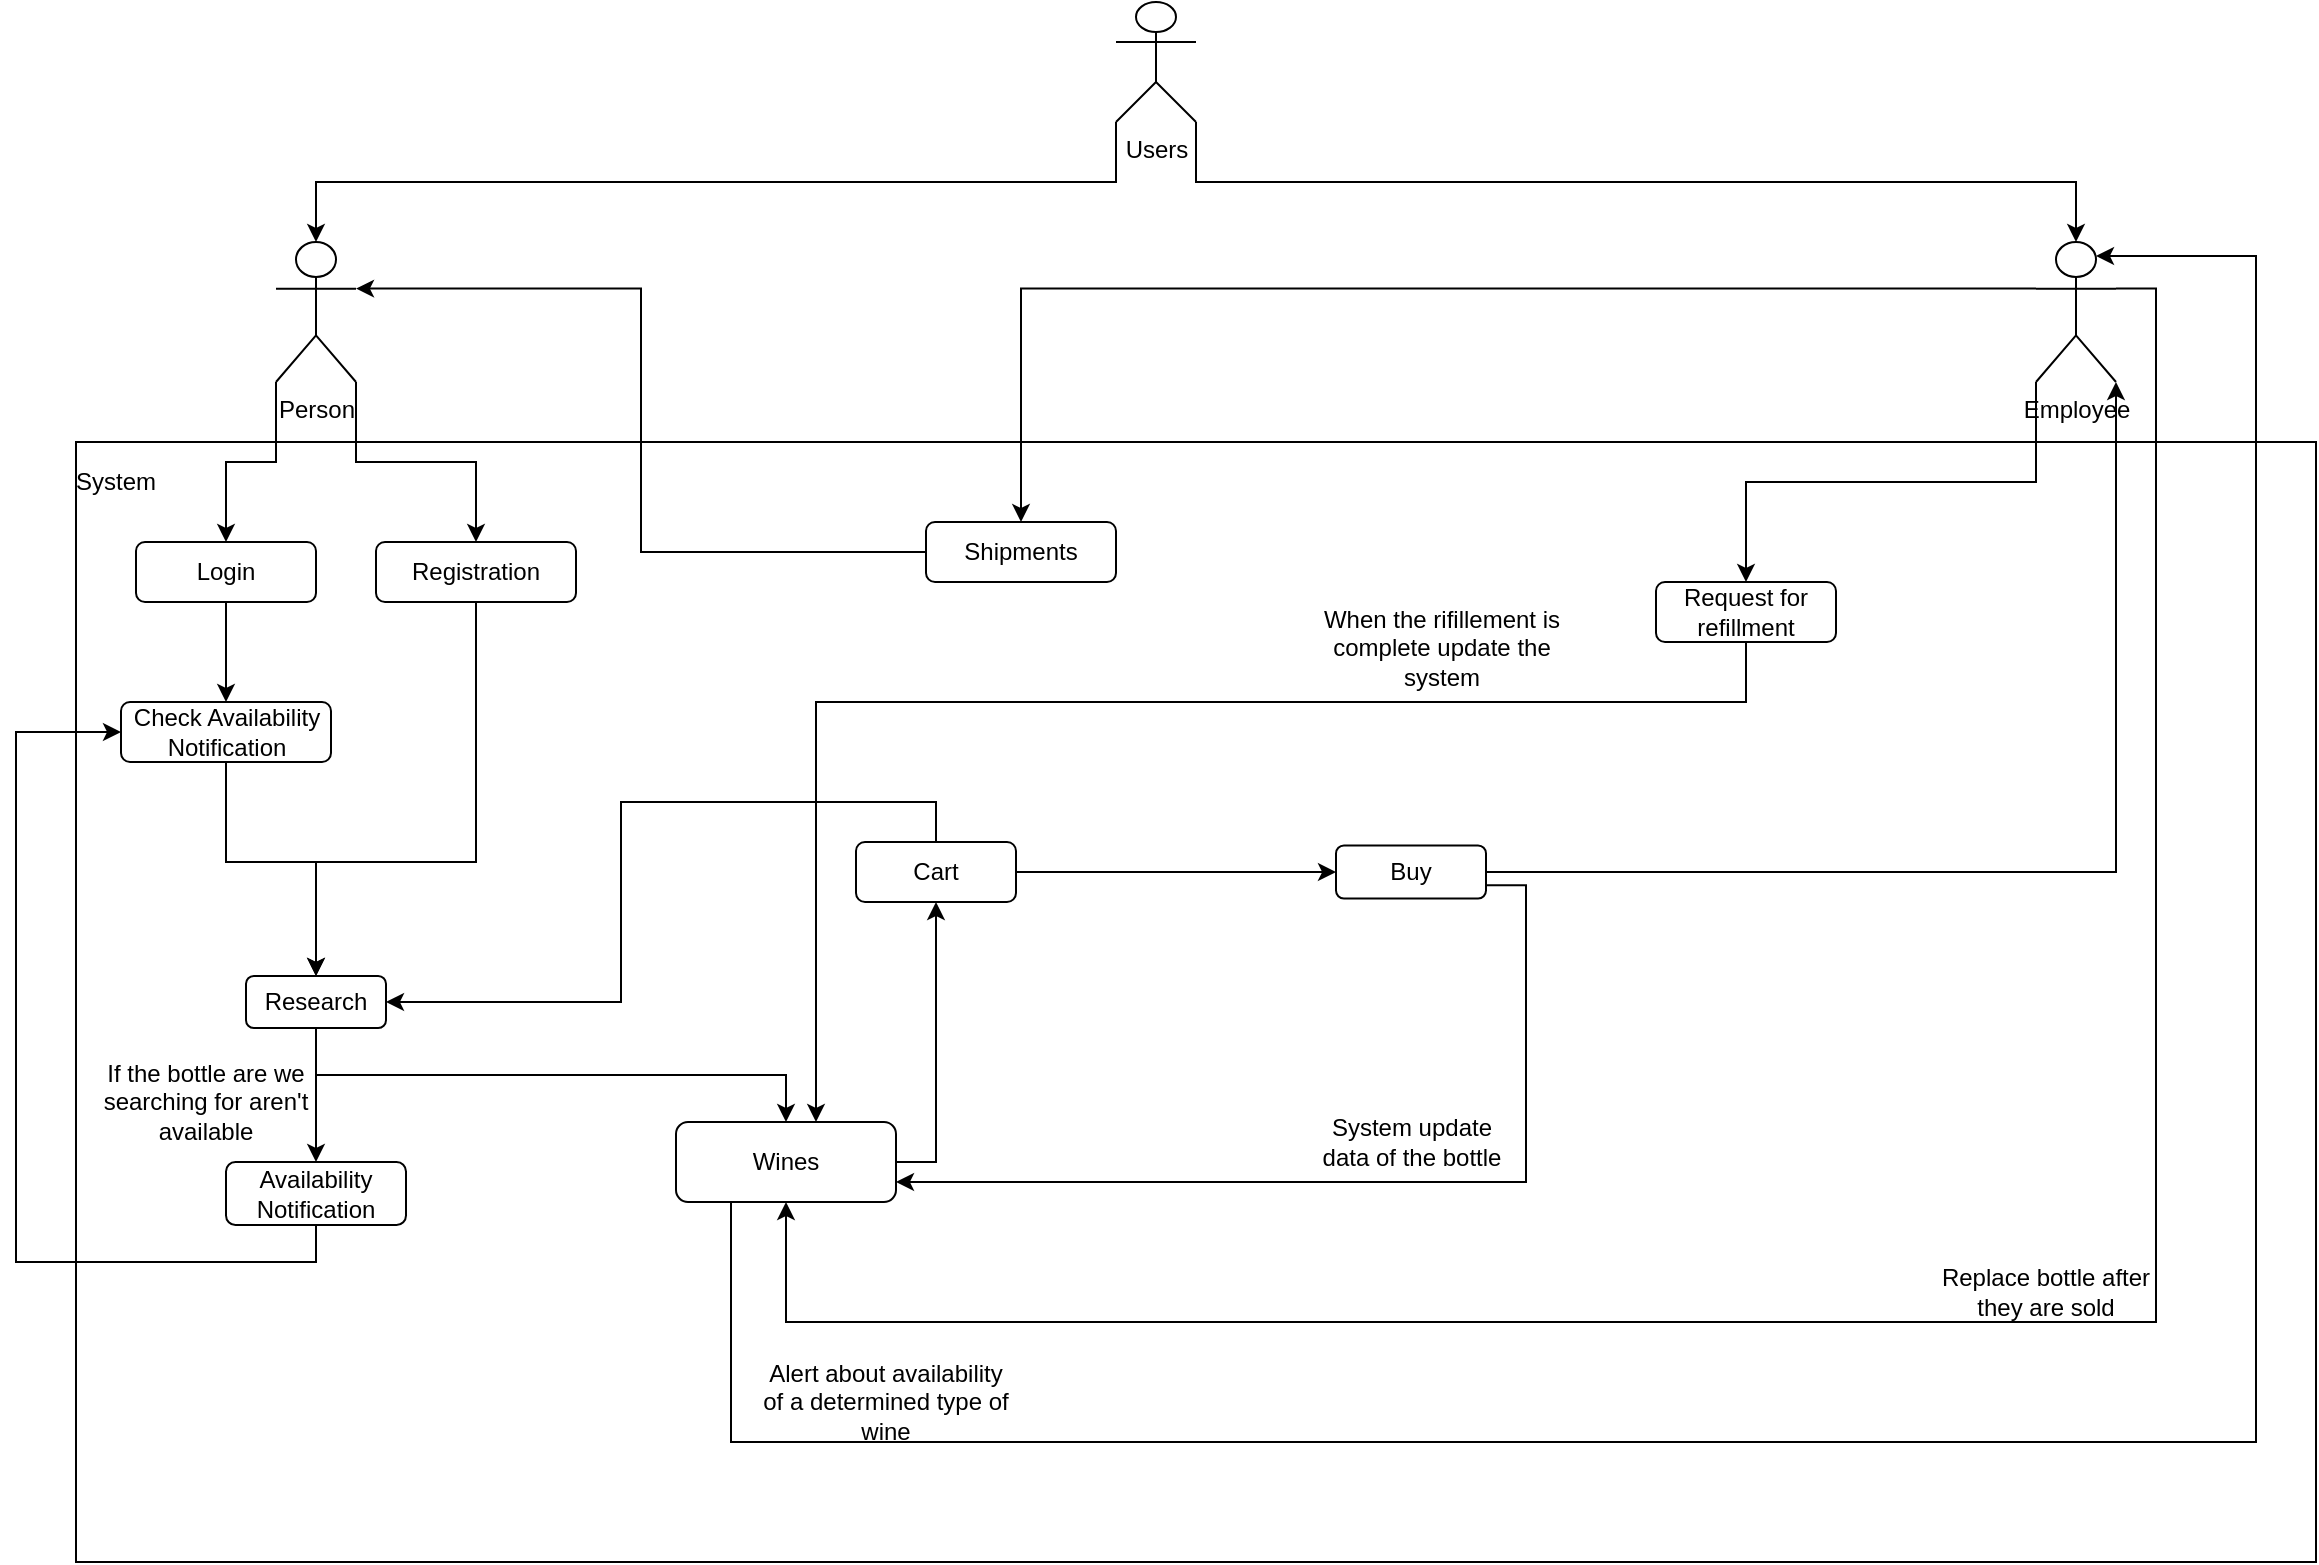 <mxfile version="13.8.7" type="device"><diagram id="N7tq3xj0yRnOI6wged9k" name="Page-1"><mxGraphModel dx="1662" dy="828" grid="1" gridSize="10" guides="1" tooltips="1" connect="1" arrows="1" fold="1" page="1" pageScale="1" pageWidth="1169" pageHeight="827" math="0" shadow="0"><root><mxCell id="0"/><mxCell id="1" parent="0"/><mxCell id="wnwpoFBLGFQYqzG1vKA_-6" value="" style="rounded=0;whiteSpace=wrap;html=1;" vertex="1" parent="1"><mxGeometry x="40" y="260" width="1120" height="560" as="geometry"/></mxCell><mxCell id="wnwpoFBLGFQYqzG1vKA_-2" style="edgeStyle=orthogonalEdgeStyle;rounded=0;orthogonalLoop=1;jettySize=auto;html=1;exitX=0;exitY=1;exitDx=0;exitDy=0;exitPerimeter=0;entryX=0.5;entryY=0;entryDx=0;entryDy=0;entryPerimeter=0;" edge="1" parent="1" source="wnwpoFBLGFQYqzG1vKA_-1" target="wnwpoFBLGFQYqzG1vKA_-4"><mxGeometry relative="1" as="geometry"><mxPoint x="440" y="160" as="targetPoint"/></mxGeometry></mxCell><mxCell id="wnwpoFBLGFQYqzG1vKA_-3" style="edgeStyle=orthogonalEdgeStyle;rounded=0;orthogonalLoop=1;jettySize=auto;html=1;exitX=1;exitY=1;exitDx=0;exitDy=0;exitPerimeter=0;" edge="1" parent="1" source="wnwpoFBLGFQYqzG1vKA_-1" target="wnwpoFBLGFQYqzG1vKA_-5"><mxGeometry relative="1" as="geometry"><mxPoint x="720" y="160" as="targetPoint"/></mxGeometry></mxCell><mxCell id="wnwpoFBLGFQYqzG1vKA_-1" value="Users" style="shape=umlActor;verticalLabelPosition=bottom;verticalAlign=top;html=1;outlineConnect=0;" vertex="1" parent="1"><mxGeometry x="560" y="40" width="40" height="60" as="geometry"/></mxCell><mxCell id="wnwpoFBLGFQYqzG1vKA_-33" style="edgeStyle=orthogonalEdgeStyle;rounded=0;orthogonalLoop=1;jettySize=auto;html=1;exitX=0;exitY=1;exitDx=0;exitDy=0;exitPerimeter=0;entryX=0.5;entryY=0;entryDx=0;entryDy=0;" edge="1" parent="1" source="wnwpoFBLGFQYqzG1vKA_-4" target="wnwpoFBLGFQYqzG1vKA_-32"><mxGeometry relative="1" as="geometry"/></mxCell><mxCell id="wnwpoFBLGFQYqzG1vKA_-43" style="edgeStyle=orthogonalEdgeStyle;rounded=0;orthogonalLoop=1;jettySize=auto;html=1;exitX=1;exitY=1;exitDx=0;exitDy=0;exitPerimeter=0;" edge="1" parent="1" source="wnwpoFBLGFQYqzG1vKA_-4" target="wnwpoFBLGFQYqzG1vKA_-8"><mxGeometry relative="1" as="geometry"/></mxCell><mxCell id="wnwpoFBLGFQYqzG1vKA_-4" value="Person" style="shape=umlActor;verticalLabelPosition=bottom;verticalAlign=top;html=1;outlineConnect=0;" vertex="1" parent="1"><mxGeometry x="140" y="160" width="40" height="70" as="geometry"/></mxCell><mxCell id="wnwpoFBLGFQYqzG1vKA_-16" style="edgeStyle=orthogonalEdgeStyle;rounded=0;orthogonalLoop=1;jettySize=auto;html=1;exitX=0;exitY=0.333;exitDx=0;exitDy=0;exitPerimeter=0;" edge="1" parent="1" source="wnwpoFBLGFQYqzG1vKA_-5" target="wnwpoFBLGFQYqzG1vKA_-15"><mxGeometry relative="1" as="geometry"/></mxCell><mxCell id="wnwpoFBLGFQYqzG1vKA_-22" style="edgeStyle=orthogonalEdgeStyle;rounded=0;orthogonalLoop=1;jettySize=auto;html=1;exitX=1;exitY=0.333;exitDx=0;exitDy=0;exitPerimeter=0;entryX=0.5;entryY=1;entryDx=0;entryDy=0;" edge="1" parent="1" source="wnwpoFBLGFQYqzG1vKA_-5" target="wnwpoFBLGFQYqzG1vKA_-20"><mxGeometry relative="1" as="geometry"><Array as="points"><mxPoint x="1080" y="183"/><mxPoint x="1080" y="700"/><mxPoint x="395" y="700"/></Array></mxGeometry></mxCell><mxCell id="wnwpoFBLGFQYqzG1vKA_-52" style="edgeStyle=orthogonalEdgeStyle;rounded=0;orthogonalLoop=1;jettySize=auto;html=1;exitX=0;exitY=1;exitDx=0;exitDy=0;exitPerimeter=0;entryX=0.5;entryY=0;entryDx=0;entryDy=0;" edge="1" parent="1" source="wnwpoFBLGFQYqzG1vKA_-5" target="wnwpoFBLGFQYqzG1vKA_-51"><mxGeometry relative="1" as="geometry"/></mxCell><mxCell id="wnwpoFBLGFQYqzG1vKA_-5" value="Employee" style="shape=umlActor;verticalLabelPosition=bottom;verticalAlign=top;html=1;outlineConnect=0;" vertex="1" parent="1"><mxGeometry x="1020" y="160" width="40" height="70" as="geometry"/></mxCell><mxCell id="wnwpoFBLGFQYqzG1vKA_-7" value="System" style="text;html=1;strokeColor=none;fillColor=none;align=center;verticalAlign=middle;whiteSpace=wrap;rounded=0;" vertex="1" parent="1"><mxGeometry x="40" y="270" width="40" height="20" as="geometry"/></mxCell><mxCell id="wnwpoFBLGFQYqzG1vKA_-39" style="edgeStyle=orthogonalEdgeStyle;rounded=0;orthogonalLoop=1;jettySize=auto;html=1;exitX=0.5;exitY=1;exitDx=0;exitDy=0;" edge="1" parent="1" source="wnwpoFBLGFQYqzG1vKA_-8" target="wnwpoFBLGFQYqzG1vKA_-11"><mxGeometry relative="1" as="geometry"><Array as="points"><mxPoint x="240" y="470"/><mxPoint x="160" y="470"/></Array></mxGeometry></mxCell><mxCell id="wnwpoFBLGFQYqzG1vKA_-8" value="Registration" style="rounded=1;whiteSpace=wrap;html=1;" vertex="1" parent="1"><mxGeometry x="190" y="310" width="100" height="30" as="geometry"/></mxCell><mxCell id="wnwpoFBLGFQYqzG1vKA_-14" style="edgeStyle=orthogonalEdgeStyle;rounded=0;orthogonalLoop=1;jettySize=auto;html=1;exitX=0.5;exitY=1;exitDx=0;exitDy=0;" edge="1" parent="1" source="wnwpoFBLGFQYqzG1vKA_-11" target="wnwpoFBLGFQYqzG1vKA_-20"><mxGeometry relative="1" as="geometry"><mxPoint x="163" y="390" as="targetPoint"/></mxGeometry></mxCell><mxCell id="wnwpoFBLGFQYqzG1vKA_-38" style="edgeStyle=orthogonalEdgeStyle;rounded=0;orthogonalLoop=1;jettySize=auto;html=1;exitX=0.5;exitY=1;exitDx=0;exitDy=0;" edge="1" parent="1" source="wnwpoFBLGFQYqzG1vKA_-11" target="wnwpoFBLGFQYqzG1vKA_-28"><mxGeometry relative="1" as="geometry"/></mxCell><mxCell id="wnwpoFBLGFQYqzG1vKA_-11" value="Research" style="rounded=1;whiteSpace=wrap;html=1;" vertex="1" parent="1"><mxGeometry x="125" y="527" width="70" height="26" as="geometry"/></mxCell><mxCell id="wnwpoFBLGFQYqzG1vKA_-19" style="edgeStyle=orthogonalEdgeStyle;rounded=0;orthogonalLoop=1;jettySize=auto;html=1;exitX=1;exitY=0.5;exitDx=0;exitDy=0;entryX=1;entryY=1;entryDx=0;entryDy=0;entryPerimeter=0;" edge="1" parent="1" source="wnwpoFBLGFQYqzG1vKA_-12" target="wnwpoFBLGFQYqzG1vKA_-5"><mxGeometry relative="1" as="geometry"><mxPoint x="1038" y="400" as="targetPoint"/></mxGeometry></mxCell><mxCell id="wnwpoFBLGFQYqzG1vKA_-45" style="edgeStyle=orthogonalEdgeStyle;rounded=0;orthogonalLoop=1;jettySize=auto;html=1;exitX=1;exitY=0.75;exitDx=0;exitDy=0;entryX=1;entryY=0.75;entryDx=0;entryDy=0;" edge="1" parent="1" source="wnwpoFBLGFQYqzG1vKA_-12" target="wnwpoFBLGFQYqzG1vKA_-20"><mxGeometry relative="1" as="geometry"><mxPoint x="590" y="620" as="targetPoint"/></mxGeometry></mxCell><mxCell id="wnwpoFBLGFQYqzG1vKA_-12" value="Buy" style="rounded=1;whiteSpace=wrap;html=1;" vertex="1" parent="1"><mxGeometry x="670" y="461.75" width="75" height="26.5" as="geometry"/></mxCell><mxCell id="wnwpoFBLGFQYqzG1vKA_-47" style="edgeStyle=orthogonalEdgeStyle;rounded=0;orthogonalLoop=1;jettySize=auto;html=1;exitX=0;exitY=0.5;exitDx=0;exitDy=0;entryX=1;entryY=0.333;entryDx=0;entryDy=0;entryPerimeter=0;" edge="1" parent="1" source="wnwpoFBLGFQYqzG1vKA_-15" target="wnwpoFBLGFQYqzG1vKA_-4"><mxGeometry relative="1" as="geometry"/></mxCell><mxCell id="wnwpoFBLGFQYqzG1vKA_-15" value="Shipments" style="rounded=1;whiteSpace=wrap;html=1;" vertex="1" parent="1"><mxGeometry x="465" y="300" width="95" height="30" as="geometry"/></mxCell><mxCell id="wnwpoFBLGFQYqzG1vKA_-21" style="edgeStyle=orthogonalEdgeStyle;rounded=0;orthogonalLoop=1;jettySize=auto;html=1;exitX=1;exitY=0.5;exitDx=0;exitDy=0;" edge="1" parent="1" source="wnwpoFBLGFQYqzG1vKA_-20" target="wnwpoFBLGFQYqzG1vKA_-24"><mxGeometry relative="1" as="geometry"><mxPoint x="430" y="440" as="targetPoint"/></mxGeometry></mxCell><mxCell id="wnwpoFBLGFQYqzG1vKA_-48" style="edgeStyle=orthogonalEdgeStyle;rounded=0;orthogonalLoop=1;jettySize=auto;html=1;exitX=0.25;exitY=1;exitDx=0;exitDy=0;entryX=0.75;entryY=0.1;entryDx=0;entryDy=0;entryPerimeter=0;" edge="1" parent="1" source="wnwpoFBLGFQYqzG1vKA_-20" target="wnwpoFBLGFQYqzG1vKA_-5"><mxGeometry relative="1" as="geometry"><Array as="points"><mxPoint x="368" y="760"/><mxPoint x="1130" y="760"/><mxPoint x="1130" y="167"/></Array></mxGeometry></mxCell><mxCell id="wnwpoFBLGFQYqzG1vKA_-20" value="Wines" style="rounded=1;whiteSpace=wrap;html=1;" vertex="1" parent="1"><mxGeometry x="340" y="600" width="110" height="40" as="geometry"/></mxCell><mxCell id="wnwpoFBLGFQYqzG1vKA_-23" value="Replace bottle after they are sold" style="text;html=1;strokeColor=none;fillColor=none;align=center;verticalAlign=middle;whiteSpace=wrap;rounded=0;" vertex="1" parent="1"><mxGeometry x="970" y="670" width="110" height="30" as="geometry"/></mxCell><mxCell id="wnwpoFBLGFQYqzG1vKA_-25" style="edgeStyle=orthogonalEdgeStyle;rounded=0;orthogonalLoop=1;jettySize=auto;html=1;exitX=1;exitY=0.5;exitDx=0;exitDy=0;" edge="1" parent="1" source="wnwpoFBLGFQYqzG1vKA_-24" target="wnwpoFBLGFQYqzG1vKA_-12"><mxGeometry relative="1" as="geometry"/></mxCell><mxCell id="wnwpoFBLGFQYqzG1vKA_-26" style="edgeStyle=orthogonalEdgeStyle;rounded=0;orthogonalLoop=1;jettySize=auto;html=1;exitX=0.5;exitY=0;exitDx=0;exitDy=0;entryX=1;entryY=0.5;entryDx=0;entryDy=0;" edge="1" parent="1" source="wnwpoFBLGFQYqzG1vKA_-24" target="wnwpoFBLGFQYqzG1vKA_-11"><mxGeometry relative="1" as="geometry"/></mxCell><mxCell id="wnwpoFBLGFQYqzG1vKA_-24" value="Cart" style="rounded=1;whiteSpace=wrap;html=1;" vertex="1" parent="1"><mxGeometry x="430" y="460" width="80" height="30" as="geometry"/></mxCell><mxCell id="wnwpoFBLGFQYqzG1vKA_-31" style="edgeStyle=orthogonalEdgeStyle;rounded=0;orthogonalLoop=1;jettySize=auto;html=1;exitX=0.5;exitY=1;exitDx=0;exitDy=0;entryX=0;entryY=0.5;entryDx=0;entryDy=0;" edge="1" parent="1" source="wnwpoFBLGFQYqzG1vKA_-28" target="wnwpoFBLGFQYqzG1vKA_-36"><mxGeometry relative="1" as="geometry"><Array as="points"><mxPoint x="160" y="670"/><mxPoint x="10" y="670"/><mxPoint x="10" y="405"/></Array></mxGeometry></mxCell><mxCell id="wnwpoFBLGFQYqzG1vKA_-28" value="Availability Notification" style="rounded=1;whiteSpace=wrap;html=1;" vertex="1" parent="1"><mxGeometry x="115" y="620" width="90" height="31.5" as="geometry"/></mxCell><mxCell id="wnwpoFBLGFQYqzG1vKA_-30" value="If the bottle are we searching for aren't available" style="text;html=1;strokeColor=none;fillColor=none;align=center;verticalAlign=middle;whiteSpace=wrap;rounded=0;" vertex="1" parent="1"><mxGeometry x="30" y="580" width="150" height="20" as="geometry"/></mxCell><mxCell id="wnwpoFBLGFQYqzG1vKA_-40" style="edgeStyle=orthogonalEdgeStyle;rounded=0;orthogonalLoop=1;jettySize=auto;html=1;exitX=0.5;exitY=1;exitDx=0;exitDy=0;" edge="1" parent="1" source="wnwpoFBLGFQYqzG1vKA_-32" target="wnwpoFBLGFQYqzG1vKA_-36"><mxGeometry relative="1" as="geometry"/></mxCell><mxCell id="wnwpoFBLGFQYqzG1vKA_-41" style="edgeStyle=orthogonalEdgeStyle;rounded=0;orthogonalLoop=1;jettySize=auto;html=1;exitX=0.5;exitY=1;exitDx=0;exitDy=0;" edge="1" parent="1" source="wnwpoFBLGFQYqzG1vKA_-36" target="wnwpoFBLGFQYqzG1vKA_-11"><mxGeometry relative="1" as="geometry"><Array as="points"><mxPoint x="115" y="470"/><mxPoint x="160" y="470"/></Array></mxGeometry></mxCell><mxCell id="wnwpoFBLGFQYqzG1vKA_-36" value="Check Availability Notification" style="rounded=1;whiteSpace=wrap;html=1;" vertex="1" parent="1"><mxGeometry x="62.5" y="390" width="105" height="30" as="geometry"/></mxCell><mxCell id="wnwpoFBLGFQYqzG1vKA_-32" value="Login" style="rounded=1;whiteSpace=wrap;html=1;" vertex="1" parent="1"><mxGeometry x="70" y="310" width="90" height="30" as="geometry"/></mxCell><mxCell id="wnwpoFBLGFQYqzG1vKA_-46" value="System update data of the bottle" style="text;html=1;strokeColor=none;fillColor=none;align=center;verticalAlign=middle;whiteSpace=wrap;rounded=0;" vertex="1" parent="1"><mxGeometry x="657.5" y="580" width="100" height="60" as="geometry"/></mxCell><mxCell id="wnwpoFBLGFQYqzG1vKA_-49" value="Alert about availability of a determined type of wine" style="text;html=1;strokeColor=none;fillColor=none;align=center;verticalAlign=middle;whiteSpace=wrap;rounded=0;" vertex="1" parent="1"><mxGeometry x="380" y="730" width="130" height="20" as="geometry"/></mxCell><mxCell id="wnwpoFBLGFQYqzG1vKA_-53" style="edgeStyle=orthogonalEdgeStyle;rounded=0;orthogonalLoop=1;jettySize=auto;html=1;exitX=0.5;exitY=1;exitDx=0;exitDy=0;" edge="1" parent="1" source="wnwpoFBLGFQYqzG1vKA_-51" target="wnwpoFBLGFQYqzG1vKA_-20"><mxGeometry relative="1" as="geometry"><Array as="points"><mxPoint x="875" y="390"/><mxPoint x="410" y="390"/></Array></mxGeometry></mxCell><mxCell id="wnwpoFBLGFQYqzG1vKA_-51" value="Request for refillment" style="rounded=1;whiteSpace=wrap;html=1;" vertex="1" parent="1"><mxGeometry x="830" y="330" width="90" height="30" as="geometry"/></mxCell><mxCell id="wnwpoFBLGFQYqzG1vKA_-54" value="When the rifillement is complete update the system" style="text;html=1;strokeColor=none;fillColor=none;align=center;verticalAlign=middle;whiteSpace=wrap;rounded=0;" vertex="1" parent="1"><mxGeometry x="657.5" y="350" width="130" height="26" as="geometry"/></mxCell></root></mxGraphModel></diagram></mxfile>